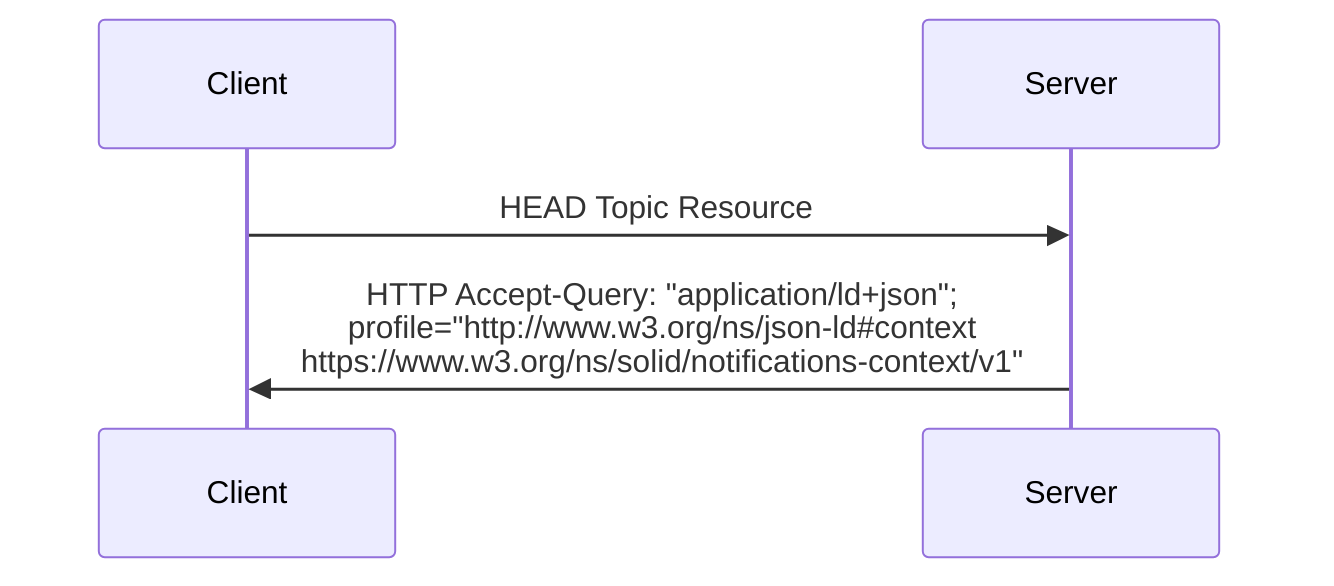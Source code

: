 sequenceDiagram

  participant Client
  participant Server

  Client ->> Server: HEAD Topic Resource
  Server ->> Client: HTTP Accept-Query: "application/ld+json"#59; <br/>profile="http://www.w3.org/ns/json-ld#35;context<br/>https://www.w3.org/ns/solid/notifications-context/v1"